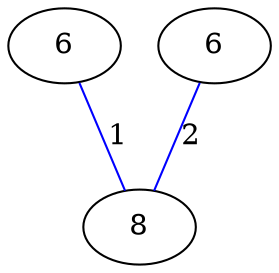 graph G {
	0 [label="6"];
	1 [label="6"];
	2 [label="8"];
	0 -- 2 [label="1", color=blue];
	1 -- 2 [label="2", color=blue];
}
